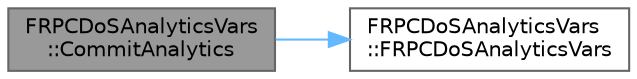 digraph "FRPCDoSAnalyticsVars::CommitAnalytics"
{
 // INTERACTIVE_SVG=YES
 // LATEX_PDF_SIZE
  bgcolor="transparent";
  edge [fontname=Helvetica,fontsize=10,labelfontname=Helvetica,labelfontsize=10];
  node [fontname=Helvetica,fontsize=10,shape=box,height=0.2,width=0.4];
  rankdir="LR";
  Node1 [id="Node000001",label="FRPCDoSAnalyticsVars\l::CommitAnalytics",height=0.2,width=0.4,color="gray40", fillcolor="grey60", style="filled", fontcolor="black",tooltip=" "];
  Node1 -> Node2 [id="edge1_Node000001_Node000002",color="steelblue1",style="solid",tooltip=" "];
  Node2 [id="Node000002",label="FRPCDoSAnalyticsVars\l::FRPCDoSAnalyticsVars",height=0.2,width=0.4,color="grey40", fillcolor="white", style="filled",URL="$d8/d74/structFRPCDoSAnalyticsVars.html#a5aec3bdd75df3b434e31228e14f5eb00",tooltip="Default constructor."];
}
